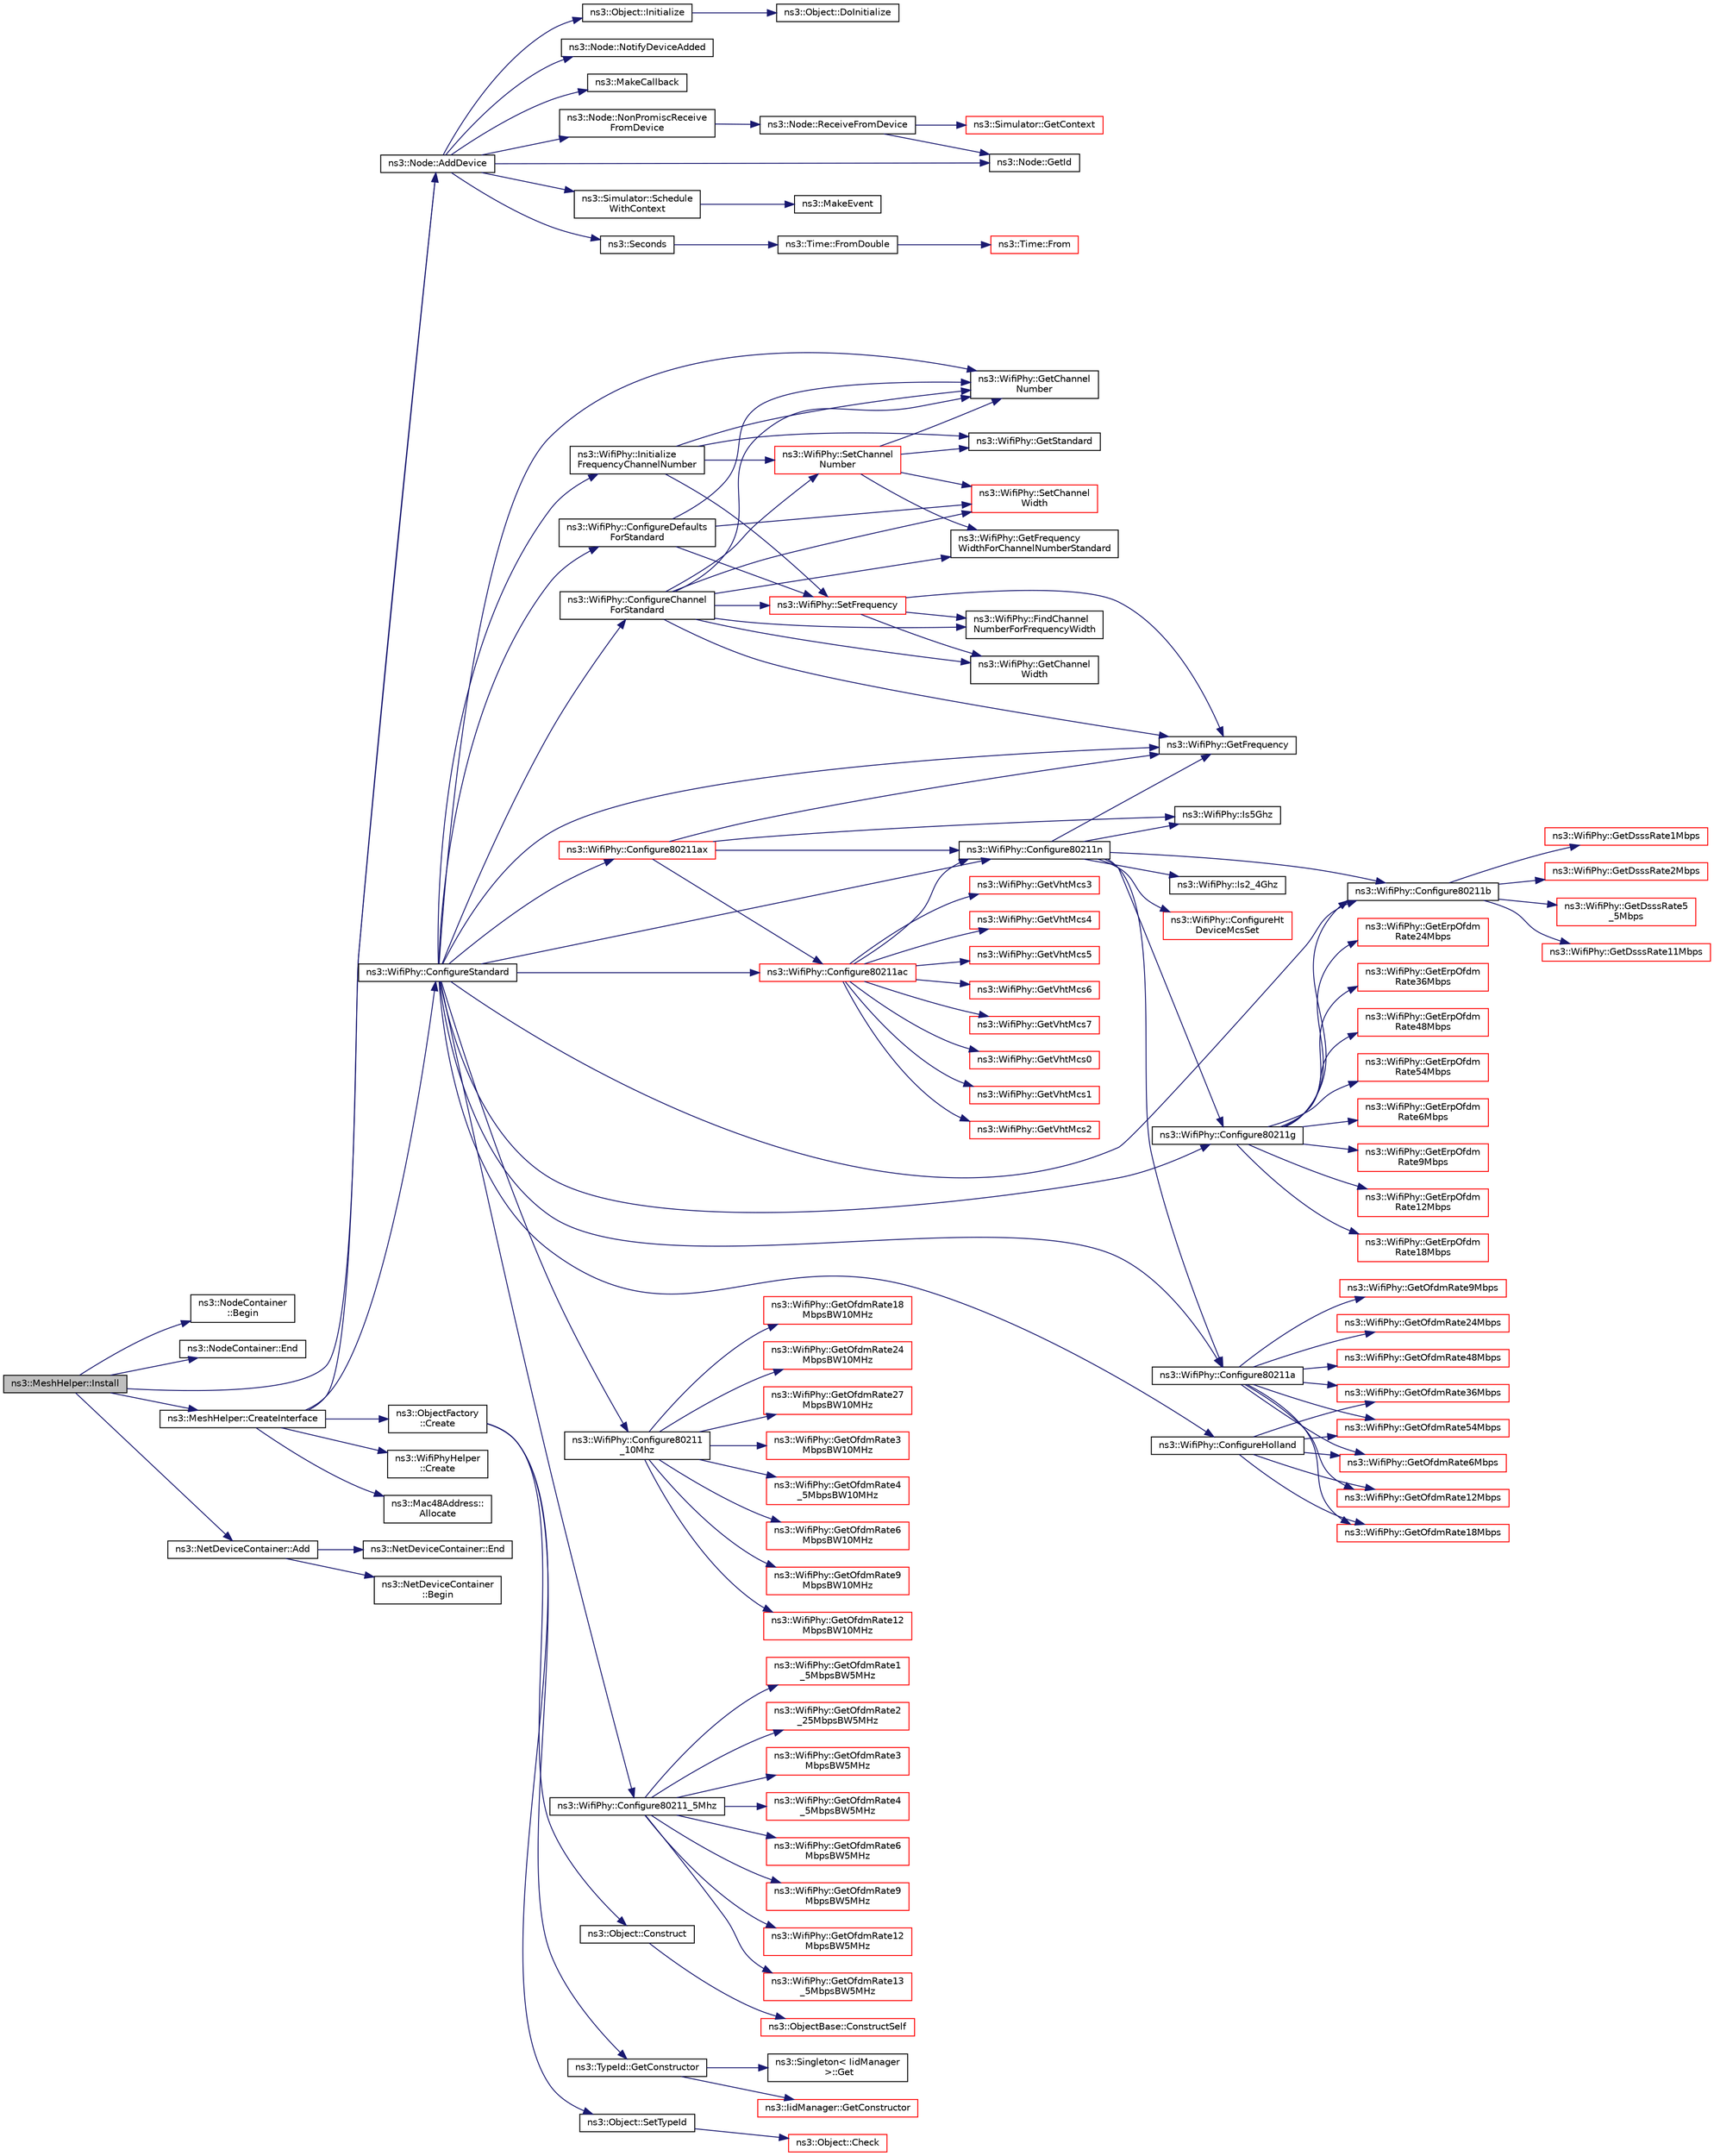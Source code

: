 digraph "ns3::MeshHelper::Install"
{
  edge [fontname="Helvetica",fontsize="10",labelfontname="Helvetica",labelfontsize="10"];
  node [fontname="Helvetica",fontsize="10",shape=record];
  rankdir="LR";
  Node1 [label="ns3::MeshHelper::Install",height=0.2,width=0.4,color="black", fillcolor="grey75", style="filled", fontcolor="black"];
  Node1 -> Node2 [color="midnightblue",fontsize="10",style="solid"];
  Node2 [label="ns3::NodeContainer\l::Begin",height=0.2,width=0.4,color="black", fillcolor="white", style="filled",URL="$df/d97/classns3_1_1NodeContainer.html#adf0f639aff139db107526288777eb533",tooltip="Get an iterator which refers to the first Node in the container. "];
  Node1 -> Node3 [color="midnightblue",fontsize="10",style="solid"];
  Node3 [label="ns3::NodeContainer::End",height=0.2,width=0.4,color="black", fillcolor="white", style="filled",URL="$df/d97/classns3_1_1NodeContainer.html#a8ea0bcac137597d192c5e6b95ca60464",tooltip="Get an iterator which indicates past-the-last Node in the container. "];
  Node1 -> Node4 [color="midnightblue",fontsize="10",style="solid"];
  Node4 [label="ns3::Node::AddDevice",height=0.2,width=0.4,color="black", fillcolor="white", style="filled",URL="$dd/ded/classns3_1_1Node.html#a42ff83ee1d5d1649c770d3f5b62375de",tooltip="Associate a NetDevice to this node. "];
  Node4 -> Node5 [color="midnightblue",fontsize="10",style="solid"];
  Node5 [label="ns3::MakeCallback",height=0.2,width=0.4,color="black", fillcolor="white", style="filled",URL="$dd/de0/group__makecallbackmemptr.html#ga9376283685aa99d204048d6a4b7610a4"];
  Node4 -> Node6 [color="midnightblue",fontsize="10",style="solid"];
  Node6 [label="ns3::Node::NonPromiscReceive\lFromDevice",height=0.2,width=0.4,color="black", fillcolor="white", style="filled",URL="$dd/ded/classns3_1_1Node.html#a72ebf5bdc911879511f1e249d471f7e5",tooltip="Receive a packet from a device in non-promiscuous mode. "];
  Node6 -> Node7 [color="midnightblue",fontsize="10",style="solid"];
  Node7 [label="ns3::Node::ReceiveFromDevice",height=0.2,width=0.4,color="black", fillcolor="white", style="filled",URL="$dd/ded/classns3_1_1Node.html#a6cbe61c071c85bb3ba5d4843132cd119",tooltip="Receive a packet from a device. "];
  Node7 -> Node8 [color="midnightblue",fontsize="10",style="solid"];
  Node8 [label="ns3::Simulator::GetContext",height=0.2,width=0.4,color="red", fillcolor="white", style="filled",URL="$d7/deb/classns3_1_1Simulator.html#a8514b74ee2c42916b351b33c4a963bb0"];
  Node7 -> Node9 [color="midnightblue",fontsize="10",style="solid"];
  Node9 [label="ns3::Node::GetId",height=0.2,width=0.4,color="black", fillcolor="white", style="filled",URL="$dd/ded/classns3_1_1Node.html#aaf49b64a843565ce3812326313b370ac"];
  Node4 -> Node10 [color="midnightblue",fontsize="10",style="solid"];
  Node10 [label="ns3::Simulator::Schedule\lWithContext",height=0.2,width=0.4,color="black", fillcolor="white", style="filled",URL="$d7/deb/classns3_1_1Simulator.html#a86dbaef45a15a42365d7d2ae550449f6"];
  Node10 -> Node11 [color="midnightblue",fontsize="10",style="solid"];
  Node11 [label="ns3::MakeEvent",height=0.2,width=0.4,color="black", fillcolor="white", style="filled",URL="$d0/dac/group__makeeventfnptr.html#ga289a28a2497c18a9bd299e5e2014094b"];
  Node4 -> Node9 [color="midnightblue",fontsize="10",style="solid"];
  Node4 -> Node12 [color="midnightblue",fontsize="10",style="solid"];
  Node12 [label="ns3::Seconds",height=0.2,width=0.4,color="black", fillcolor="white", style="filled",URL="$d1/dec/group__timecivil.html#ga33c34b816f8ff6628e33d5c8e9713b9e"];
  Node12 -> Node13 [color="midnightblue",fontsize="10",style="solid"];
  Node13 [label="ns3::Time::FromDouble",height=0.2,width=0.4,color="black", fillcolor="white", style="filled",URL="$dc/d04/classns3_1_1Time.html#a60e845f4a74e62495b86356afe604cb4"];
  Node13 -> Node14 [color="midnightblue",fontsize="10",style="solid"];
  Node14 [label="ns3::Time::From",height=0.2,width=0.4,color="red", fillcolor="white", style="filled",URL="$dc/d04/classns3_1_1Time.html#a34e4acc13d0e08cc8cb9cd3b838b9baf"];
  Node4 -> Node15 [color="midnightblue",fontsize="10",style="solid"];
  Node15 [label="ns3::Object::Initialize",height=0.2,width=0.4,color="black", fillcolor="white", style="filled",URL="$d9/d77/classns3_1_1Object.html#af4411cb29971772fcd09203474a95078"];
  Node15 -> Node16 [color="midnightblue",fontsize="10",style="solid"];
  Node16 [label="ns3::Object::DoInitialize",height=0.2,width=0.4,color="black", fillcolor="white", style="filled",URL="$d9/d77/classns3_1_1Object.html#af8482a521433409fb5c7f749398c9dbe"];
  Node4 -> Node17 [color="midnightblue",fontsize="10",style="solid"];
  Node17 [label="ns3::Node::NotifyDeviceAdded",height=0.2,width=0.4,color="black", fillcolor="white", style="filled",URL="$dd/ded/classns3_1_1Node.html#ae85e535c650941f4f8ca6845a9f61e42",tooltip="Notifies all the DeviceAdditionListener about the new device added. "];
  Node1 -> Node18 [color="midnightblue",fontsize="10",style="solid"];
  Node18 [label="ns3::MeshHelper::CreateInterface",height=0.2,width=0.4,color="black", fillcolor="white", style="filled",URL="$dd/dd0/classns3_1_1MeshHelper.html#accb4af36cfa3563ff53aa8a3dc085d94"];
  Node18 -> Node19 [color="midnightblue",fontsize="10",style="solid"];
  Node19 [label="ns3::ObjectFactory\l::Create",height=0.2,width=0.4,color="black", fillcolor="white", style="filled",URL="$d5/d0d/classns3_1_1ObjectFactory.html#a18152e93f0a6fe184ed7300cb31e9896"];
  Node19 -> Node20 [color="midnightblue",fontsize="10",style="solid"];
  Node20 [label="ns3::TypeId::GetConstructor",height=0.2,width=0.4,color="black", fillcolor="white", style="filled",URL="$d6/d11/classns3_1_1TypeId.html#ad9b0bc71ee7593a1ff23ff8d53938e95"];
  Node20 -> Node21 [color="midnightblue",fontsize="10",style="solid"];
  Node21 [label="ns3::Singleton\< IidManager\l \>::Get",height=0.2,width=0.4,color="black", fillcolor="white", style="filled",URL="$d8/d77/classns3_1_1Singleton.html#a80a2cd3c25a27ea72add7a9f7a141ffa"];
  Node20 -> Node22 [color="midnightblue",fontsize="10",style="solid"];
  Node22 [label="ns3::IidManager::GetConstructor",height=0.2,width=0.4,color="red", fillcolor="white", style="filled",URL="$d4/d1c/classns3_1_1IidManager.html#ab10b30abe7efc5456b7930aab8638280"];
  Node19 -> Node23 [color="midnightblue",fontsize="10",style="solid"];
  Node23 [label="ns3::Object::SetTypeId",height=0.2,width=0.4,color="black", fillcolor="white", style="filled",URL="$d9/d77/classns3_1_1Object.html#a19b1ebd8ec8fe404845e665880a6c5ad"];
  Node23 -> Node24 [color="midnightblue",fontsize="10",style="solid"];
  Node24 [label="ns3::Object::Check",height=0.2,width=0.4,color="red", fillcolor="white", style="filled",URL="$d9/d77/classns3_1_1Object.html#a7e7f89fb0a81d0189cbcacee64b67e4e"];
  Node19 -> Node25 [color="midnightblue",fontsize="10",style="solid"];
  Node25 [label="ns3::Object::Construct",height=0.2,width=0.4,color="black", fillcolor="white", style="filled",URL="$d9/d77/classns3_1_1Object.html#a636e8411dc5228771f45c9b805d348fa"];
  Node25 -> Node26 [color="midnightblue",fontsize="10",style="solid"];
  Node26 [label="ns3::ObjectBase::ConstructSelf",height=0.2,width=0.4,color="red", fillcolor="white", style="filled",URL="$d2/dac/classns3_1_1ObjectBase.html#a5cda18dec6d0744cb652a3ed60056958"];
  Node18 -> Node27 [color="midnightblue",fontsize="10",style="solid"];
  Node27 [label="ns3::WifiPhyHelper\l::Create",height=0.2,width=0.4,color="black", fillcolor="white", style="filled",URL="$d5/df8/classns3_1_1WifiPhyHelper.html#a0f7f4ce41ebe74cbba4f89bc9a9fec8e"];
  Node18 -> Node28 [color="midnightblue",fontsize="10",style="solid"];
  Node28 [label="ns3::Mac48Address::\lAllocate",height=0.2,width=0.4,color="black", fillcolor="white", style="filled",URL="$db/dee/classns3_1_1Mac48Address.html#a203b53c035649c0d4881fa1115aa2cdb"];
  Node18 -> Node29 [color="midnightblue",fontsize="10",style="solid"];
  Node29 [label="ns3::WifiPhy::ConfigureStandard",height=0.2,width=0.4,color="black", fillcolor="white", style="filled",URL="$d6/d5a/classns3_1_1WifiPhy.html#aeafbea9bd8c1ae20f85584f55d868d23"];
  Node29 -> Node30 [color="midnightblue",fontsize="10",style="solid"];
  Node30 [label="ns3::WifiPhy::Initialize\lFrequencyChannelNumber",height=0.2,width=0.4,color="black", fillcolor="white", style="filled",URL="$d6/d5a/classns3_1_1WifiPhy.html#a6f926737f6ba77c4b619734f396ed3ed",tooltip="post-construction setting of frequency and/or channel number "];
  Node30 -> Node31 [color="midnightblue",fontsize="10",style="solid"];
  Node31 [label="ns3::WifiPhy::SetFrequency",height=0.2,width=0.4,color="red", fillcolor="white", style="filled",URL="$d6/d5a/classns3_1_1WifiPhy.html#afecd69b20631e112aa863dbed4c4bd22"];
  Node31 -> Node32 [color="midnightblue",fontsize="10",style="solid"];
  Node32 [label="ns3::WifiPhy::GetFrequency",height=0.2,width=0.4,color="black", fillcolor="white", style="filled",URL="$d6/d5a/classns3_1_1WifiPhy.html#ad2508d94faf22d690d6b8b4367934fd1"];
  Node31 -> Node33 [color="midnightblue",fontsize="10",style="solid"];
  Node33 [label="ns3::WifiPhy::FindChannel\lNumberForFrequencyWidth",height=0.2,width=0.4,color="black", fillcolor="white", style="filled",URL="$d6/d5a/classns3_1_1WifiPhy.html#ac1a2644035e5ec7129ec1a1583face8a"];
  Node31 -> Node34 [color="midnightblue",fontsize="10",style="solid"];
  Node34 [label="ns3::WifiPhy::GetChannel\lWidth",height=0.2,width=0.4,color="black", fillcolor="white", style="filled",URL="$d6/d5a/classns3_1_1WifiPhy.html#a4a5d5009b3b3308f2baeed42a2007189"];
  Node30 -> Node35 [color="midnightblue",fontsize="10",style="solid"];
  Node35 [label="ns3::WifiPhy::GetStandard",height=0.2,width=0.4,color="black", fillcolor="white", style="filled",URL="$d6/d5a/classns3_1_1WifiPhy.html#af33f60586f8e0bd1763b863e7ce193b2"];
  Node30 -> Node36 [color="midnightblue",fontsize="10",style="solid"];
  Node36 [label="ns3::WifiPhy::SetChannel\lNumber",height=0.2,width=0.4,color="red", fillcolor="white", style="filled",URL="$d6/d5a/classns3_1_1WifiPhy.html#a2d13cf6ae4c185cae8516516afe4a32a",tooltip="Set channel number. "];
  Node36 -> Node37 [color="midnightblue",fontsize="10",style="solid"];
  Node37 [label="ns3::WifiPhy::GetChannel\lNumber",height=0.2,width=0.4,color="black", fillcolor="white", style="filled",URL="$d6/d5a/classns3_1_1WifiPhy.html#a5cf0ccf06109ace61db51c83e91b7e8d"];
  Node36 -> Node38 [color="midnightblue",fontsize="10",style="solid"];
  Node38 [label="ns3::WifiPhy::GetFrequency\lWidthForChannelNumberStandard",height=0.2,width=0.4,color="black", fillcolor="white", style="filled",URL="$d6/d5a/classns3_1_1WifiPhy.html#ad4ffecf66d648b47d62ad73143a3fcbc"];
  Node36 -> Node35 [color="midnightblue",fontsize="10",style="solid"];
  Node36 -> Node39 [color="midnightblue",fontsize="10",style="solid"];
  Node39 [label="ns3::WifiPhy::SetChannel\lWidth",height=0.2,width=0.4,color="red", fillcolor="white", style="filled",URL="$d6/d5a/classns3_1_1WifiPhy.html#ad4be164ac9858e525cf6c6194c39e015"];
  Node30 -> Node37 [color="midnightblue",fontsize="10",style="solid"];
  Node29 -> Node32 [color="midnightblue",fontsize="10",style="solid"];
  Node29 -> Node37 [color="midnightblue",fontsize="10",style="solid"];
  Node29 -> Node40 [color="midnightblue",fontsize="10",style="solid"];
  Node40 [label="ns3::WifiPhy::ConfigureDefaults\lForStandard",height=0.2,width=0.4,color="black", fillcolor="white", style="filled",URL="$d6/d5a/classns3_1_1WifiPhy.html#ae5a54012ac4703d86299312251c41114"];
  Node40 -> Node39 [color="midnightblue",fontsize="10",style="solid"];
  Node40 -> Node31 [color="midnightblue",fontsize="10",style="solid"];
  Node40 -> Node37 [color="midnightblue",fontsize="10",style="solid"];
  Node29 -> Node41 [color="midnightblue",fontsize="10",style="solid"];
  Node41 [label="ns3::WifiPhy::ConfigureChannel\lForStandard",height=0.2,width=0.4,color="black", fillcolor="white", style="filled",URL="$d6/d5a/classns3_1_1WifiPhy.html#aed528417ac25eecc7ecf44079d162847"];
  Node41 -> Node32 [color="midnightblue",fontsize="10",style="solid"];
  Node41 -> Node33 [color="midnightblue",fontsize="10",style="solid"];
  Node41 -> Node34 [color="midnightblue",fontsize="10",style="solid"];
  Node41 -> Node36 [color="midnightblue",fontsize="10",style="solid"];
  Node41 -> Node37 [color="midnightblue",fontsize="10",style="solid"];
  Node41 -> Node38 [color="midnightblue",fontsize="10",style="solid"];
  Node41 -> Node31 [color="midnightblue",fontsize="10",style="solid"];
  Node41 -> Node39 [color="midnightblue",fontsize="10",style="solid"];
  Node29 -> Node42 [color="midnightblue",fontsize="10",style="solid"];
  Node42 [label="ns3::WifiPhy::Configure80211a",height=0.2,width=0.4,color="black", fillcolor="white", style="filled",URL="$d6/d5a/classns3_1_1WifiPhy.html#a3f4c48226fee10de85a17e6ce62af0f3"];
  Node42 -> Node43 [color="midnightblue",fontsize="10",style="solid"];
  Node43 [label="ns3::WifiPhy::GetOfdmRate6Mbps",height=0.2,width=0.4,color="red", fillcolor="white", style="filled",URL="$d6/d5a/classns3_1_1WifiPhy.html#a9945d5d1e8dd74118f90e1adcb63d6fe"];
  Node42 -> Node44 [color="midnightblue",fontsize="10",style="solid"];
  Node44 [label="ns3::WifiPhy::GetOfdmRate9Mbps",height=0.2,width=0.4,color="red", fillcolor="white", style="filled",URL="$d6/d5a/classns3_1_1WifiPhy.html#a4fd9fa3cc3080908d55d9713266f2943"];
  Node42 -> Node45 [color="midnightblue",fontsize="10",style="solid"];
  Node45 [label="ns3::WifiPhy::GetOfdmRate12Mbps",height=0.2,width=0.4,color="red", fillcolor="white", style="filled",URL="$d6/d5a/classns3_1_1WifiPhy.html#a2435bc31eebe859883b7ac21c9add9d2"];
  Node42 -> Node46 [color="midnightblue",fontsize="10",style="solid"];
  Node46 [label="ns3::WifiPhy::GetOfdmRate18Mbps",height=0.2,width=0.4,color="red", fillcolor="white", style="filled",URL="$d6/d5a/classns3_1_1WifiPhy.html#ab456e46ced9b58473153802857be1bde"];
  Node42 -> Node47 [color="midnightblue",fontsize="10",style="solid"];
  Node47 [label="ns3::WifiPhy::GetOfdmRate24Mbps",height=0.2,width=0.4,color="red", fillcolor="white", style="filled",URL="$d6/d5a/classns3_1_1WifiPhy.html#a088ad8dd890aa893acea0d44df88e2aa"];
  Node42 -> Node48 [color="midnightblue",fontsize="10",style="solid"];
  Node48 [label="ns3::WifiPhy::GetOfdmRate36Mbps",height=0.2,width=0.4,color="red", fillcolor="white", style="filled",URL="$d6/d5a/classns3_1_1WifiPhy.html#a64c9c3a3e3a41d2aa51f7d0ccb8fe6c1"];
  Node42 -> Node49 [color="midnightblue",fontsize="10",style="solid"];
  Node49 [label="ns3::WifiPhy::GetOfdmRate48Mbps",height=0.2,width=0.4,color="red", fillcolor="white", style="filled",URL="$d6/d5a/classns3_1_1WifiPhy.html#aa48b1e5f7ebde9ced3dc0f25d9505ae0"];
  Node42 -> Node50 [color="midnightblue",fontsize="10",style="solid"];
  Node50 [label="ns3::WifiPhy::GetOfdmRate54Mbps",height=0.2,width=0.4,color="red", fillcolor="white", style="filled",URL="$d6/d5a/classns3_1_1WifiPhy.html#a767b1cebf94aea21b9c476563c6e3f5b"];
  Node29 -> Node51 [color="midnightblue",fontsize="10",style="solid"];
  Node51 [label="ns3::WifiPhy::Configure80211b",height=0.2,width=0.4,color="black", fillcolor="white", style="filled",URL="$d6/d5a/classns3_1_1WifiPhy.html#a6d06ede65c6956ad9c414a00587279d7"];
  Node51 -> Node52 [color="midnightblue",fontsize="10",style="solid"];
  Node52 [label="ns3::WifiPhy::GetDsssRate1Mbps",height=0.2,width=0.4,color="red", fillcolor="white", style="filled",URL="$d6/d5a/classns3_1_1WifiPhy.html#a8b52ed5ee9801adab6d11b8e4dc4240f"];
  Node51 -> Node53 [color="midnightblue",fontsize="10",style="solid"];
  Node53 [label="ns3::WifiPhy::GetDsssRate2Mbps",height=0.2,width=0.4,color="red", fillcolor="white", style="filled",URL="$d6/d5a/classns3_1_1WifiPhy.html#a6619a232c9506d049781aae17795b57f"];
  Node51 -> Node54 [color="midnightblue",fontsize="10",style="solid"];
  Node54 [label="ns3::WifiPhy::GetDsssRate5\l_5Mbps",height=0.2,width=0.4,color="red", fillcolor="white", style="filled",URL="$d6/d5a/classns3_1_1WifiPhy.html#aa9a581243e49199f63f9e26ef4c4ed95"];
  Node51 -> Node55 [color="midnightblue",fontsize="10",style="solid"];
  Node55 [label="ns3::WifiPhy::GetDsssRate11Mbps",height=0.2,width=0.4,color="red", fillcolor="white", style="filled",URL="$d6/d5a/classns3_1_1WifiPhy.html#ab959b0aa063cda3f93a9a2861526a3e2"];
  Node29 -> Node56 [color="midnightblue",fontsize="10",style="solid"];
  Node56 [label="ns3::WifiPhy::Configure80211g",height=0.2,width=0.4,color="black", fillcolor="white", style="filled",URL="$d6/d5a/classns3_1_1WifiPhy.html#a71286ced86fbd1b11c4b68e053b3e8d0"];
  Node56 -> Node51 [color="midnightblue",fontsize="10",style="solid"];
  Node56 -> Node57 [color="midnightblue",fontsize="10",style="solid"];
  Node57 [label="ns3::WifiPhy::GetErpOfdm\lRate6Mbps",height=0.2,width=0.4,color="red", fillcolor="white", style="filled",URL="$d6/d5a/classns3_1_1WifiPhy.html#a334689e428371b3383e9001cbd05deba"];
  Node56 -> Node58 [color="midnightblue",fontsize="10",style="solid"];
  Node58 [label="ns3::WifiPhy::GetErpOfdm\lRate9Mbps",height=0.2,width=0.4,color="red", fillcolor="white", style="filled",URL="$d6/d5a/classns3_1_1WifiPhy.html#af2fc1ee36fc803b89575cd682138495f"];
  Node56 -> Node59 [color="midnightblue",fontsize="10",style="solid"];
  Node59 [label="ns3::WifiPhy::GetErpOfdm\lRate12Mbps",height=0.2,width=0.4,color="red", fillcolor="white", style="filled",URL="$d6/d5a/classns3_1_1WifiPhy.html#aa6f7f9ca17a9451966da679415996136"];
  Node56 -> Node60 [color="midnightblue",fontsize="10",style="solid"];
  Node60 [label="ns3::WifiPhy::GetErpOfdm\lRate18Mbps",height=0.2,width=0.4,color="red", fillcolor="white", style="filled",URL="$d6/d5a/classns3_1_1WifiPhy.html#ae24bbedd9df795ac630568606a579be0"];
  Node56 -> Node61 [color="midnightblue",fontsize="10",style="solid"];
  Node61 [label="ns3::WifiPhy::GetErpOfdm\lRate24Mbps",height=0.2,width=0.4,color="red", fillcolor="white", style="filled",URL="$d6/d5a/classns3_1_1WifiPhy.html#a8e34487962a2e6ecbedebe5b2e883ca7"];
  Node56 -> Node62 [color="midnightblue",fontsize="10",style="solid"];
  Node62 [label="ns3::WifiPhy::GetErpOfdm\lRate36Mbps",height=0.2,width=0.4,color="red", fillcolor="white", style="filled",URL="$d6/d5a/classns3_1_1WifiPhy.html#acc3956aa9fc49c16c05dc76bae0d4ad9"];
  Node56 -> Node63 [color="midnightblue",fontsize="10",style="solid"];
  Node63 [label="ns3::WifiPhy::GetErpOfdm\lRate48Mbps",height=0.2,width=0.4,color="red", fillcolor="white", style="filled",URL="$d6/d5a/classns3_1_1WifiPhy.html#a3c00f00fdfce4e6146264549f2274499"];
  Node56 -> Node64 [color="midnightblue",fontsize="10",style="solid"];
  Node64 [label="ns3::WifiPhy::GetErpOfdm\lRate54Mbps",height=0.2,width=0.4,color="red", fillcolor="white", style="filled",URL="$d6/d5a/classns3_1_1WifiPhy.html#a444ffd175dd58e76f87ba8dc05eef483"];
  Node29 -> Node65 [color="midnightblue",fontsize="10",style="solid"];
  Node65 [label="ns3::WifiPhy::Configure80211\l_10Mhz",height=0.2,width=0.4,color="black", fillcolor="white", style="filled",URL="$d6/d5a/classns3_1_1WifiPhy.html#a42b42da70fb83cc0136c78658698c620"];
  Node65 -> Node66 [color="midnightblue",fontsize="10",style="solid"];
  Node66 [label="ns3::WifiPhy::GetOfdmRate3\lMbpsBW10MHz",height=0.2,width=0.4,color="red", fillcolor="white", style="filled",URL="$d6/d5a/classns3_1_1WifiPhy.html#a8c565c787448b738ea94b455169371fa"];
  Node65 -> Node67 [color="midnightblue",fontsize="10",style="solid"];
  Node67 [label="ns3::WifiPhy::GetOfdmRate4\l_5MbpsBW10MHz",height=0.2,width=0.4,color="red", fillcolor="white", style="filled",URL="$d6/d5a/classns3_1_1WifiPhy.html#a96acd60bbfdc2ffe88dcc6cf201e73ee"];
  Node65 -> Node68 [color="midnightblue",fontsize="10",style="solid"];
  Node68 [label="ns3::WifiPhy::GetOfdmRate6\lMbpsBW10MHz",height=0.2,width=0.4,color="red", fillcolor="white", style="filled",URL="$d6/d5a/classns3_1_1WifiPhy.html#aa7c91565a17bc8f93f766dea8351d9f7"];
  Node65 -> Node69 [color="midnightblue",fontsize="10",style="solid"];
  Node69 [label="ns3::WifiPhy::GetOfdmRate9\lMbpsBW10MHz",height=0.2,width=0.4,color="red", fillcolor="white", style="filled",URL="$d6/d5a/classns3_1_1WifiPhy.html#af3db6741fde3d02c6982a62069329c9c"];
  Node65 -> Node70 [color="midnightblue",fontsize="10",style="solid"];
  Node70 [label="ns3::WifiPhy::GetOfdmRate12\lMbpsBW10MHz",height=0.2,width=0.4,color="red", fillcolor="white", style="filled",URL="$d6/d5a/classns3_1_1WifiPhy.html#a7027b0e5307e56e68d4cf222e6751d90"];
  Node65 -> Node71 [color="midnightblue",fontsize="10",style="solid"];
  Node71 [label="ns3::WifiPhy::GetOfdmRate18\lMbpsBW10MHz",height=0.2,width=0.4,color="red", fillcolor="white", style="filled",URL="$d6/d5a/classns3_1_1WifiPhy.html#a78790cdcd17992e4c5e3ffada193d6de"];
  Node65 -> Node72 [color="midnightblue",fontsize="10",style="solid"];
  Node72 [label="ns3::WifiPhy::GetOfdmRate24\lMbpsBW10MHz",height=0.2,width=0.4,color="red", fillcolor="white", style="filled",URL="$d6/d5a/classns3_1_1WifiPhy.html#a9cb82b2a3b8165a9b1c58a4cbcbd961f"];
  Node65 -> Node73 [color="midnightblue",fontsize="10",style="solid"];
  Node73 [label="ns3::WifiPhy::GetOfdmRate27\lMbpsBW10MHz",height=0.2,width=0.4,color="red", fillcolor="white", style="filled",URL="$d6/d5a/classns3_1_1WifiPhy.html#adeb11bf3d1463a29e9e930e69d02df43"];
  Node29 -> Node74 [color="midnightblue",fontsize="10",style="solid"];
  Node74 [label="ns3::WifiPhy::Configure80211_5Mhz",height=0.2,width=0.4,color="black", fillcolor="white", style="filled",URL="$d6/d5a/classns3_1_1WifiPhy.html#a7f3076e93e88d1c884dde3e390fa9756"];
  Node74 -> Node75 [color="midnightblue",fontsize="10",style="solid"];
  Node75 [label="ns3::WifiPhy::GetOfdmRate1\l_5MbpsBW5MHz",height=0.2,width=0.4,color="red", fillcolor="white", style="filled",URL="$d6/d5a/classns3_1_1WifiPhy.html#ad52da7bd50e91c3cf45b6a3256b93d37"];
  Node74 -> Node76 [color="midnightblue",fontsize="10",style="solid"];
  Node76 [label="ns3::WifiPhy::GetOfdmRate2\l_25MbpsBW5MHz",height=0.2,width=0.4,color="red", fillcolor="white", style="filled",URL="$d6/d5a/classns3_1_1WifiPhy.html#af1b2d75c0ca6b23927ddee3b3f85242e"];
  Node74 -> Node77 [color="midnightblue",fontsize="10",style="solid"];
  Node77 [label="ns3::WifiPhy::GetOfdmRate3\lMbpsBW5MHz",height=0.2,width=0.4,color="red", fillcolor="white", style="filled",URL="$d6/d5a/classns3_1_1WifiPhy.html#a80fcdb4c3168baf71ced3a7088aa24b7"];
  Node74 -> Node78 [color="midnightblue",fontsize="10",style="solid"];
  Node78 [label="ns3::WifiPhy::GetOfdmRate4\l_5MbpsBW5MHz",height=0.2,width=0.4,color="red", fillcolor="white", style="filled",URL="$d6/d5a/classns3_1_1WifiPhy.html#a0d0270d2a2fc0a3b91d8e39c83d8f0ca"];
  Node74 -> Node79 [color="midnightblue",fontsize="10",style="solid"];
  Node79 [label="ns3::WifiPhy::GetOfdmRate6\lMbpsBW5MHz",height=0.2,width=0.4,color="red", fillcolor="white", style="filled",URL="$d6/d5a/classns3_1_1WifiPhy.html#aa5cfec7cdcc8892c9b5787b81135c177"];
  Node74 -> Node80 [color="midnightblue",fontsize="10",style="solid"];
  Node80 [label="ns3::WifiPhy::GetOfdmRate9\lMbpsBW5MHz",height=0.2,width=0.4,color="red", fillcolor="white", style="filled",URL="$d6/d5a/classns3_1_1WifiPhy.html#a2082d83ca110002cea0a944f57bb3433"];
  Node74 -> Node81 [color="midnightblue",fontsize="10",style="solid"];
  Node81 [label="ns3::WifiPhy::GetOfdmRate12\lMbpsBW5MHz",height=0.2,width=0.4,color="red", fillcolor="white", style="filled",URL="$d6/d5a/classns3_1_1WifiPhy.html#aae849d28ac0ef8729574e39f1bf98463"];
  Node74 -> Node82 [color="midnightblue",fontsize="10",style="solid"];
  Node82 [label="ns3::WifiPhy::GetOfdmRate13\l_5MbpsBW5MHz",height=0.2,width=0.4,color="red", fillcolor="white", style="filled",URL="$d6/d5a/classns3_1_1WifiPhy.html#a54081f3923272965099c04f060b0508d"];
  Node29 -> Node83 [color="midnightblue",fontsize="10",style="solid"];
  Node83 [label="ns3::WifiPhy::ConfigureHolland",height=0.2,width=0.4,color="black", fillcolor="white", style="filled",URL="$d6/d5a/classns3_1_1WifiPhy.html#aba0f3d79d7fe9be1485a3d87a8923cdd"];
  Node83 -> Node43 [color="midnightblue",fontsize="10",style="solid"];
  Node83 -> Node45 [color="midnightblue",fontsize="10",style="solid"];
  Node83 -> Node46 [color="midnightblue",fontsize="10",style="solid"];
  Node83 -> Node48 [color="midnightblue",fontsize="10",style="solid"];
  Node83 -> Node50 [color="midnightblue",fontsize="10",style="solid"];
  Node29 -> Node84 [color="midnightblue",fontsize="10",style="solid"];
  Node84 [label="ns3::WifiPhy::Configure80211n",height=0.2,width=0.4,color="black", fillcolor="white", style="filled",URL="$d6/d5a/classns3_1_1WifiPhy.html#ac4cf51f397334a060632d690675446e6"];
  Node84 -> Node85 [color="midnightblue",fontsize="10",style="solid"];
  Node85 [label="ns3::WifiPhy::Is2_4Ghz",height=0.2,width=0.4,color="black", fillcolor="white", style="filled",URL="$d6/d5a/classns3_1_1WifiPhy.html#aaa5c580b1df6a1a17c45d4499cdde989"];
  Node84 -> Node32 [color="midnightblue",fontsize="10",style="solid"];
  Node84 -> Node51 [color="midnightblue",fontsize="10",style="solid"];
  Node84 -> Node56 [color="midnightblue",fontsize="10",style="solid"];
  Node84 -> Node86 [color="midnightblue",fontsize="10",style="solid"];
  Node86 [label="ns3::WifiPhy::Is5Ghz",height=0.2,width=0.4,color="black", fillcolor="white", style="filled",URL="$d6/d5a/classns3_1_1WifiPhy.html#af20c8a5c10004de2e0e4fb0cb472c763"];
  Node84 -> Node42 [color="midnightblue",fontsize="10",style="solid"];
  Node84 -> Node87 [color="midnightblue",fontsize="10",style="solid"];
  Node87 [label="ns3::WifiPhy::ConfigureHt\lDeviceMcsSet",height=0.2,width=0.4,color="red", fillcolor="white", style="filled",URL="$d6/d5a/classns3_1_1WifiPhy.html#a7cd2773f895166ffcfa811efe120e1f0"];
  Node29 -> Node88 [color="midnightblue",fontsize="10",style="solid"];
  Node88 [label="ns3::WifiPhy::Configure80211ac",height=0.2,width=0.4,color="red", fillcolor="white", style="filled",URL="$d6/d5a/classns3_1_1WifiPhy.html#a9023b105175409e6dde1281cc6584cf3"];
  Node88 -> Node84 [color="midnightblue",fontsize="10",style="solid"];
  Node88 -> Node89 [color="midnightblue",fontsize="10",style="solid"];
  Node89 [label="ns3::WifiPhy::GetVhtMcs0",height=0.2,width=0.4,color="red", fillcolor="white", style="filled",URL="$d6/d5a/classns3_1_1WifiPhy.html#a0abd27d8c214424a39ea9ea3ac207772"];
  Node88 -> Node90 [color="midnightblue",fontsize="10",style="solid"];
  Node90 [label="ns3::WifiPhy::GetVhtMcs1",height=0.2,width=0.4,color="red", fillcolor="white", style="filled",URL="$d6/d5a/classns3_1_1WifiPhy.html#ae2059a293baf661fc58cf72dc22db394"];
  Node88 -> Node91 [color="midnightblue",fontsize="10",style="solid"];
  Node91 [label="ns3::WifiPhy::GetVhtMcs2",height=0.2,width=0.4,color="red", fillcolor="white", style="filled",URL="$d6/d5a/classns3_1_1WifiPhy.html#aed23b5bd82ba4cb62eb0d594d02accbe"];
  Node88 -> Node92 [color="midnightblue",fontsize="10",style="solid"];
  Node92 [label="ns3::WifiPhy::GetVhtMcs3",height=0.2,width=0.4,color="red", fillcolor="white", style="filled",URL="$d6/d5a/classns3_1_1WifiPhy.html#a9cfb02d62871a811cbc6d0133f1417fb"];
  Node88 -> Node93 [color="midnightblue",fontsize="10",style="solid"];
  Node93 [label="ns3::WifiPhy::GetVhtMcs4",height=0.2,width=0.4,color="red", fillcolor="white", style="filled",URL="$d6/d5a/classns3_1_1WifiPhy.html#a6b92afa4613c7f876f494d6f295b5135"];
  Node88 -> Node94 [color="midnightblue",fontsize="10",style="solid"];
  Node94 [label="ns3::WifiPhy::GetVhtMcs5",height=0.2,width=0.4,color="red", fillcolor="white", style="filled",URL="$d6/d5a/classns3_1_1WifiPhy.html#a214c87eb5f05eb2d07b2d1cccf77311a"];
  Node88 -> Node95 [color="midnightblue",fontsize="10",style="solid"];
  Node95 [label="ns3::WifiPhy::GetVhtMcs6",height=0.2,width=0.4,color="red", fillcolor="white", style="filled",URL="$d6/d5a/classns3_1_1WifiPhy.html#acd4b16742a9bfc62664da3b415ce2a42"];
  Node88 -> Node96 [color="midnightblue",fontsize="10",style="solid"];
  Node96 [label="ns3::WifiPhy::GetVhtMcs7",height=0.2,width=0.4,color="red", fillcolor="white", style="filled",URL="$d6/d5a/classns3_1_1WifiPhy.html#a70fad3da915d04f22a068a5ffb5f995c"];
  Node29 -> Node97 [color="midnightblue",fontsize="10",style="solid"];
  Node97 [label="ns3::WifiPhy::Configure80211ax",height=0.2,width=0.4,color="red", fillcolor="white", style="filled",URL="$d6/d5a/classns3_1_1WifiPhy.html#adcda370490dc230a5c737c7a83de9bcd"];
  Node97 -> Node84 [color="midnightblue",fontsize="10",style="solid"];
  Node97 -> Node86 [color="midnightblue",fontsize="10",style="solid"];
  Node97 -> Node32 [color="midnightblue",fontsize="10",style="solid"];
  Node97 -> Node88 [color="midnightblue",fontsize="10",style="solid"];
  Node18 -> Node4 [color="midnightblue",fontsize="10",style="solid"];
  Node1 -> Node98 [color="midnightblue",fontsize="10",style="solid"];
  Node98 [label="ns3::NetDeviceContainer::Add",height=0.2,width=0.4,color="black", fillcolor="white", style="filled",URL="$d9/d94/classns3_1_1NetDeviceContainer.html#a7ca8bc1d7ec00fd4fcc63869987fbda5",tooltip="Append the contents of another NetDeviceContainer to the end of this container. "];
  Node98 -> Node99 [color="midnightblue",fontsize="10",style="solid"];
  Node99 [label="ns3::NetDeviceContainer\l::Begin",height=0.2,width=0.4,color="black", fillcolor="white", style="filled",URL="$d9/d94/classns3_1_1NetDeviceContainer.html#ad5aac47677fe7277e232bdec5b48a8fc",tooltip="Get an iterator which refers to the first NetDevice in the container. "];
  Node98 -> Node100 [color="midnightblue",fontsize="10",style="solid"];
  Node100 [label="ns3::NetDeviceContainer::End",height=0.2,width=0.4,color="black", fillcolor="white", style="filled",URL="$d9/d94/classns3_1_1NetDeviceContainer.html#a8af596b06daf9613da60b4379861d770",tooltip="Get an iterator which indicates past-the-last NetDevice in the container. "];
}
